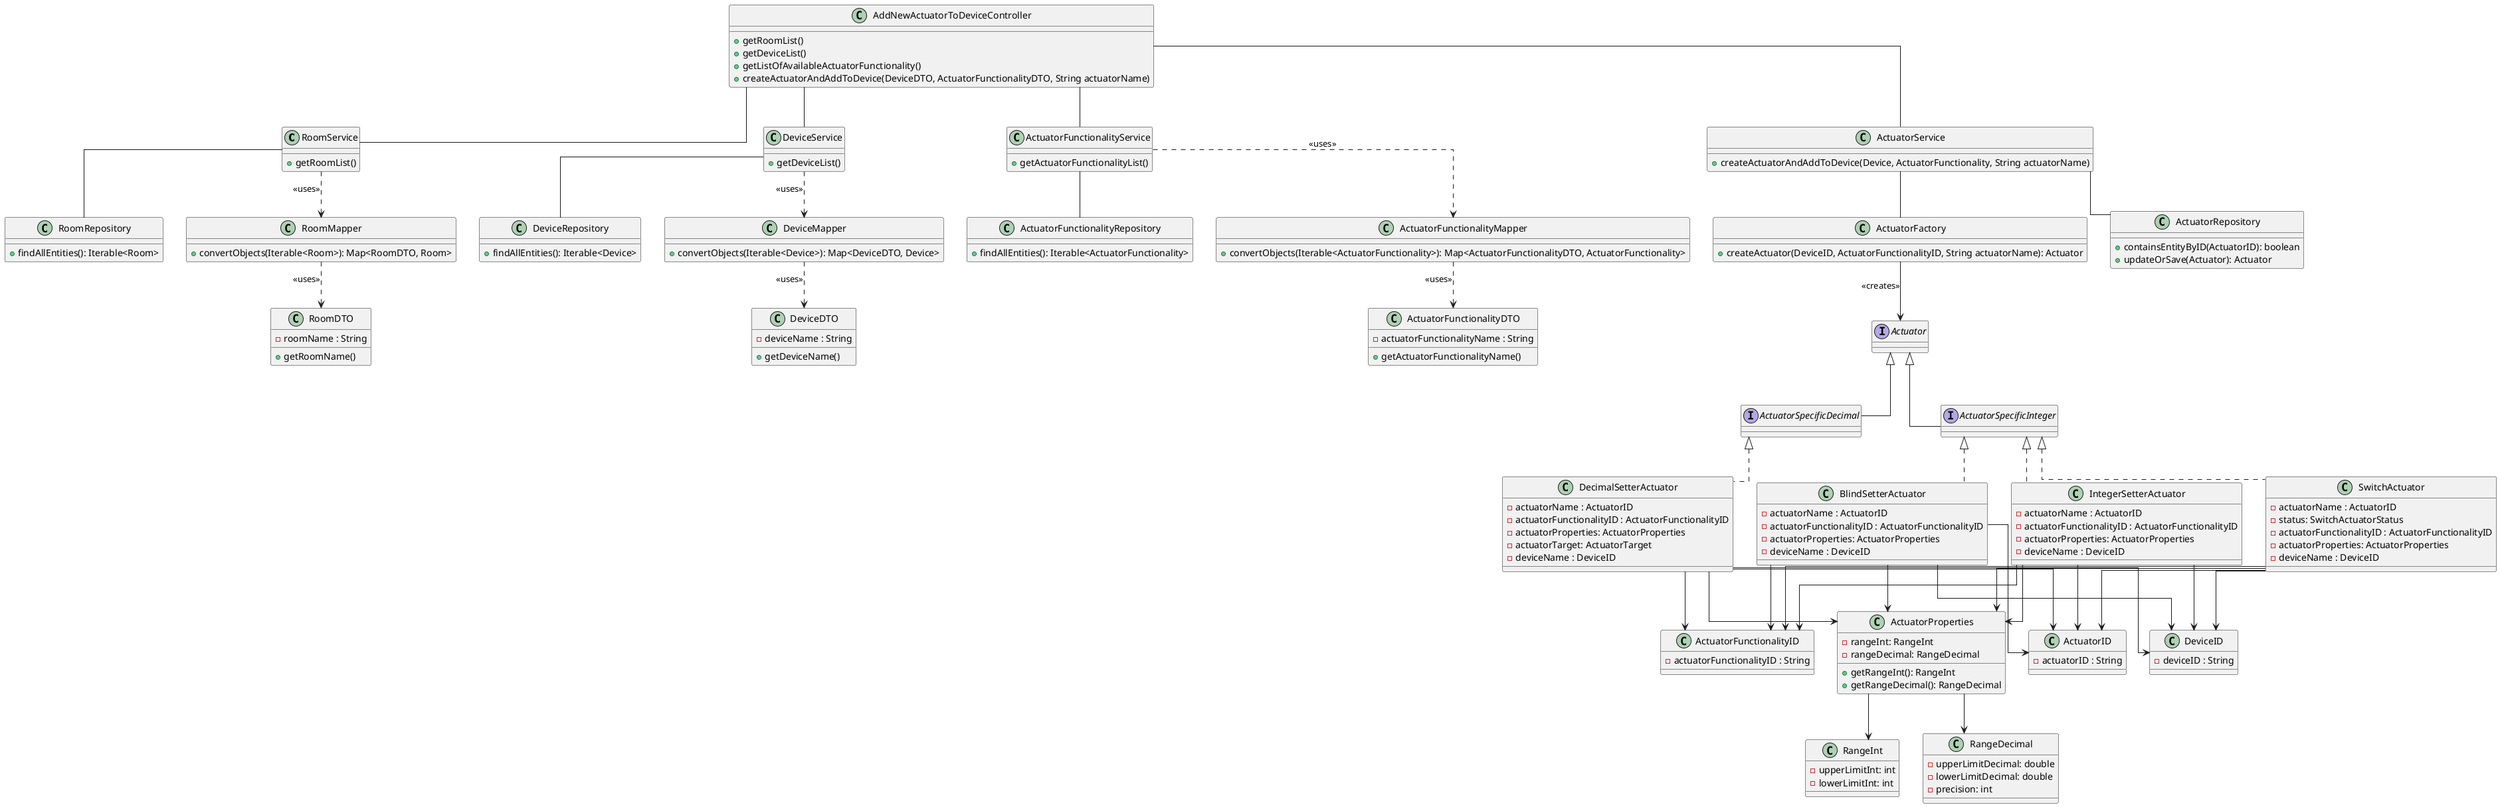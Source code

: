 @startuml
skinparam linetype ortho

class RoomService {
+getRoomList()
}

class RoomRepository{
+findAllEntities(): Iterable<Room>
}

class RoomMapper{
+convertObjects(Iterable<Room>): Map<RoomDTO, Room>
}
class RoomDTO{
-roomName : String
+getRoomName()
 }

class DeviceService {
+getDeviceList()
}
class DeviceRepository{
+findAllEntities(): Iterable<Device>
}

class DeviceMapper{
+convertObjects(Iterable<Device>): Map<DeviceDTO, Device>
}
class DeviceDTO{
-deviceName : String
+getDeviceName()
 }

class AddNewActuatorToDeviceController {
+getRoomList()
+getDeviceList()
+getListOfAvailableActuatorFunctionality()
+createActuatorAndAddToDevice(DeviceDTO, ActuatorFunctionalityDTO, String actuatorName)
}

class ActuatorFunctionalityService {
+getActuatorFunctionalityList()
}

class ActuatorFunctionalityRepository {
+findAllEntities(): Iterable<ActuatorFunctionality>
}

class ActuatorFunctionalityMapper {
+convertObjects(Iterable<ActuatorFunctionality>): Map<ActuatorFunctionalityDTO, ActuatorFunctionality>
}
class ActuatorFunctionalityDTO{
-actuatorFunctionalityName : String
+getActuatorFunctionalityName()
 }

class ActuatorService {
+createActuatorAndAddToDevice(Device, ActuatorFunctionality, String actuatorName)
}

class ActuatorFactory {
+createActuator(DeviceID, ActuatorFunctionalityID, String actuatorName): Actuator
}

interface Actuator {
}

interface ActuatorSpecificInteger extends Actuator{
}

interface ActuatorSpecificDecimal extends Actuator {
}
class BlindSetterActuator implements ActuatorSpecificInteger{
-actuatorName : ActuatorID
-actuatorFunctionalityID : ActuatorFunctionalityID
-actuatorProperties: ActuatorProperties
-deviceName : DeviceID
}
class DecimalSetterActuator implements ActuatorSpecificDecimal{
-actuatorName : ActuatorID
-actuatorFunctionalityID : ActuatorFunctionalityID
-actuatorProperties: ActuatorProperties
-actuatorTarget: ActuatorTarget
-deviceName : DeviceID
}

class IntegerSetterActuator implements ActuatorSpecificInteger{
-actuatorName : ActuatorID
-actuatorFunctionalityID : ActuatorFunctionalityID
-actuatorProperties: ActuatorProperties
-deviceName : DeviceID
}

class SwitchActuator implements ActuatorSpecificInteger{
-actuatorName : ActuatorID
-status: SwitchActuatorStatus
-actuatorFunctionalityID : ActuatorFunctionalityID
-actuatorProperties: ActuatorProperties
-deviceName : DeviceID
}


class ActuatorRepository {
+containsEntityByID(ActuatorID): boolean
+updateOrSave(Actuator): Actuator
}

class ActuatorFunctionalityDTO

class ActuatorID{
-actuatorID : String
}
class DeviceID {
-deviceID : String
}
class ActuatorFunctionalityID{
- actuatorFunctionalityID : String
}
class ActuatorProperties  {
-rangeInt: RangeInt
-rangeDecimal: RangeDecimal
+getRangeInt(): RangeInt
+getRangeDecimal(): RangeDecimal
}

class RangeInt {
-upperLimitInt: int
-lowerLimitInt: int
}

class RangeDecimal  {
-upperLimitDecimal: double
-lowerLimitDecimal: double
-precision: int
}

RoomService -- RoomRepository
RoomService ..> RoomMapper : <<uses>>
RoomMapper ..> RoomDTO  : <<uses>>
DeviceService -- DeviceRepository
DeviceService ..> DeviceMapper  : <<uses>>
DeviceMapper ..> DeviceDTO  : <<uses>>
AddNewActuatorToDeviceController -- RoomService
AddNewActuatorToDeviceController -- DeviceService
AddNewActuatorToDeviceController -- ActuatorFunctionalityService
AddNewActuatorToDeviceController -- ActuatorService

ActuatorFunctionalityService -- ActuatorFunctionalityRepository
ActuatorFunctionalityService ..> ActuatorFunctionalityMapper  : <<uses>>
ActuatorFunctionalityMapper ..> ActuatorFunctionalityDTO  : <<uses>>

ActuatorService -- ActuatorFactory
ActuatorService -- ActuatorRepository
ActuatorFactory --> Actuator: <<creates>>


ActuatorProperties --> RangeInt
ActuatorProperties --> RangeDecimal

DecimalSetterActuator  -->  ActuatorProperties
DecimalSetterActuator  --> ActuatorID
DecimalSetterActuator  --> DeviceID
DecimalSetterActuator  -->  ActuatorFunctionalityID

IntegerSetterActuator  -->  ActuatorProperties
IntegerSetterActuator  --> ActuatorID
IntegerSetterActuator  --> DeviceID
IntegerSetterActuator  -->  ActuatorFunctionalityID

SwitchActuator  -->  ActuatorProperties
SwitchActuator  --> ActuatorID
SwitchActuator  --> DeviceID
SwitchActuator  -->  ActuatorFunctionalityID

BlindSetterActuator  -->  ActuatorProperties
BlindSetterActuator  --> ActuatorID
BlindSetterActuator  --> DeviceID
BlindSetterActuator  -->  ActuatorFunctionalityID
@enduml